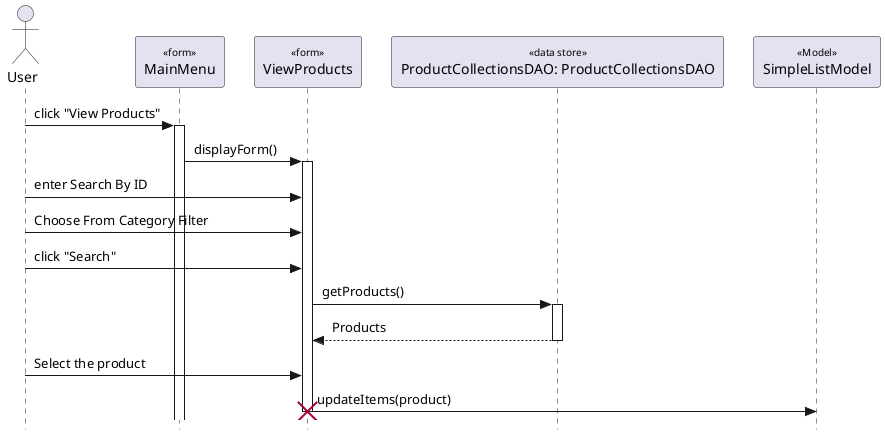 @startuml

' === Style Tweaks ===

skinparam {
  Style StrictUML
  RoundCorner 5
  ParticipantPadding 10
  Padding 2
  SequenceStereotype {
    Font {
      Size 10
      Style plain
    }
  }
}

' === Actors / Participants

actor "User" as user
participant "MainMenu" as menu <<form>>
participant "ViewProducts" as ViewProducts <<form>>
participant "ProductCollectionsDAO: ProductCollectionsDAO" as datastore <<data store>>
participant "SimpleListModel" as list <<Model>>

' === Messages ===

user -> menu : click "View Products"
menu++
menu -> ViewProducts : displayForm()
ViewProducts++

user -> ViewProducts : enter Search By ID

user -> ViewProducts : Choose From Category Filter

user -> ViewProducts : click "Search"

ViewProducts -> datastore++ : getProducts()
return Products

user -> ViewProducts : Select the product

ViewProducts -> list : updateItems(product)


destroy ViewProducts

@enduml